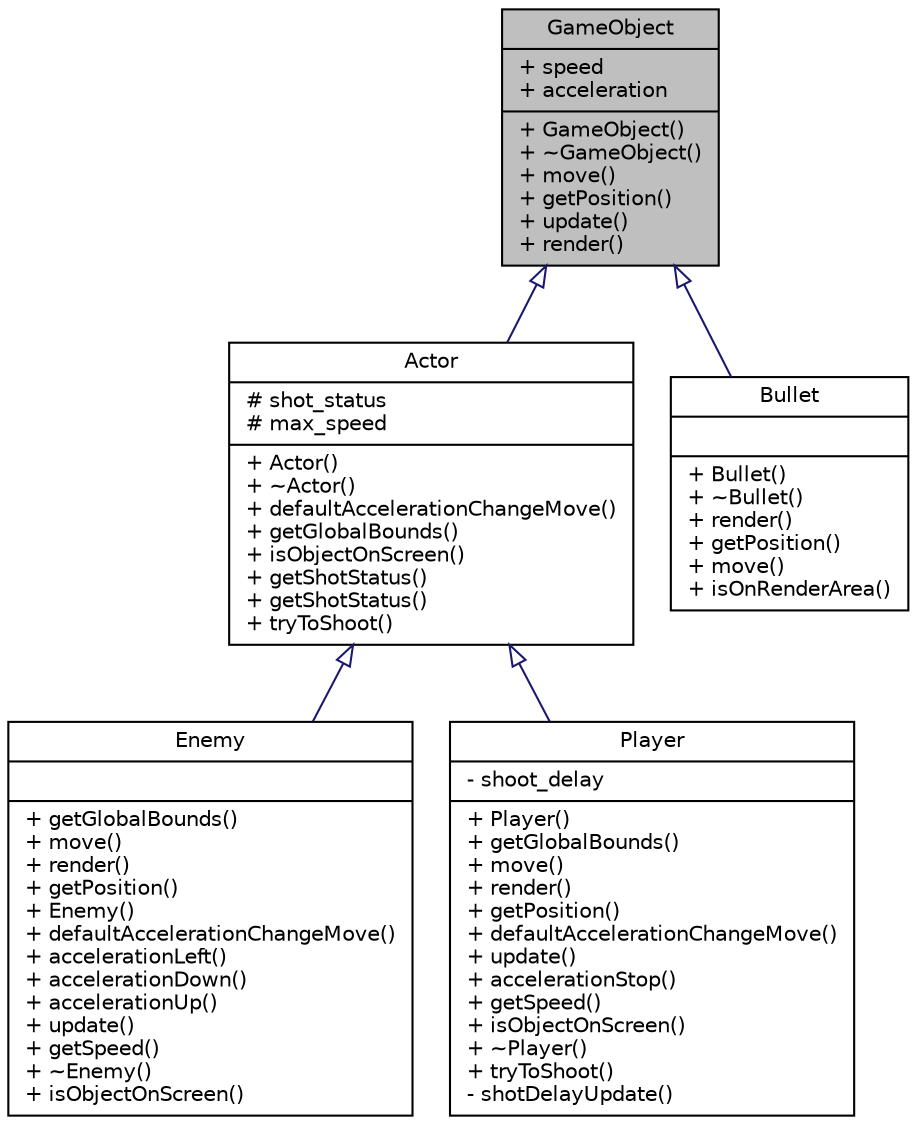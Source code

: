 digraph "GameObject"
{
  edge [fontname="Helvetica",fontsize="10",labelfontname="Helvetica",labelfontsize="10"];
  node [fontname="Helvetica",fontsize="10",shape=record];
  Node1 [label="{GameObject\n|+ speed\l+ acceleration\l|+ GameObject()\l+ ~GameObject()\l+ move()\l+ getPosition()\l+ update()\l+ render()\l}",height=0.2,width=0.4,color="black", fillcolor="grey75", style="filled", fontcolor="black"];
  Node1 -> Node2 [dir="back",color="midnightblue",fontsize="10",style="solid",arrowtail="onormal",fontname="Helvetica"];
  Node2 [label="{Actor\n|# shot_status\l# max_speed\l|+ Actor()\l+ ~Actor()\l+ defaultAccelerationChangeMove()\l+ getGlobalBounds()\l+ isObjectOnScreen()\l+ getShotStatus()\l+ getShotStatus()\l+ tryToShoot()\l}",height=0.2,width=0.4,color="black", fillcolor="white", style="filled",URL="$class_actor.html"];
  Node2 -> Node3 [dir="back",color="midnightblue",fontsize="10",style="solid",arrowtail="onormal",fontname="Helvetica"];
  Node3 [label="{Enemy\n||+ getGlobalBounds()\l+ move()\l+ render()\l+ getPosition()\l+ Enemy()\l+ defaultAccelerationChangeMove()\l+ accelerationLeft()\l+ accelerationDown()\l+ accelerationUp()\l+ update()\l+ getSpeed()\l+ ~Enemy()\l+ isObjectOnScreen()\l}",height=0.2,width=0.4,color="black", fillcolor="white", style="filled",URL="$class_enemy.html"];
  Node2 -> Node4 [dir="back",color="midnightblue",fontsize="10",style="solid",arrowtail="onormal",fontname="Helvetica"];
  Node4 [label="{Player\n|- shoot_delay\l|+ Player()\l+ getGlobalBounds()\l+ move()\l+ render()\l+ getPosition()\l+ defaultAccelerationChangeMove()\l+ update()\l+ accelerationStop()\l+ getSpeed()\l+ isObjectOnScreen()\l+ ~Player()\l+ tryToShoot()\l- shotDelayUpdate()\l}",height=0.2,width=0.4,color="black", fillcolor="white", style="filled",URL="$class_player.html"];
  Node1 -> Node5 [dir="back",color="midnightblue",fontsize="10",style="solid",arrowtail="onormal",fontname="Helvetica"];
  Node5 [label="{Bullet\n||+ Bullet()\l+ ~Bullet()\l+ render()\l+ getPosition()\l+ move()\l+ isOnRenderArea()\l}",height=0.2,width=0.4,color="black", fillcolor="white", style="filled",URL="$class_bullet.html"];
}
